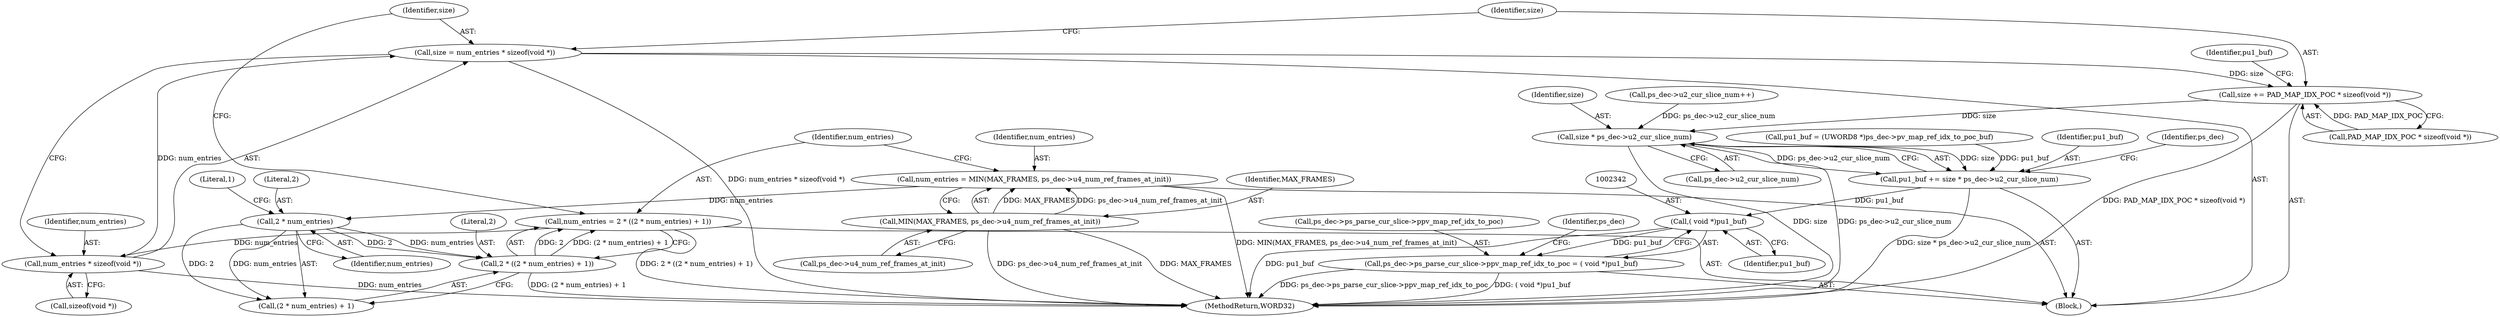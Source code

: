 digraph "0_Android_494561291a503840f385fbcd11d9bc5f4dc502b8_2@API" {
"1002309" [label="(Call,size = num_entries * sizeof(void *))"];
"1002311" [label="(Call,num_entries * sizeof(void *))"];
"1002300" [label="(Call,num_entries = 2 * ((2 * num_entries) + 1))"];
"1002302" [label="(Call,2 * ((2 * num_entries) + 1))"];
"1002305" [label="(Call,2 * num_entries)"];
"1002293" [label="(Call,num_entries = MIN(MAX_FRAMES, ps_dec->u4_num_ref_frames_at_init))"];
"1002295" [label="(Call,MIN(MAX_FRAMES, ps_dec->u4_num_ref_frames_at_init))"];
"1002315" [label="(Call,size += PAD_MAP_IDX_POC * sizeof(void *))"];
"1002330" [label="(Call,size * ps_dec->u2_cur_slice_num)"];
"1002328" [label="(Call,pu1_buf += size * ps_dec->u2_cur_slice_num)"];
"1002341" [label="(Call,( void *)pu1_buf)"];
"1002335" [label="(Call,ps_dec->ps_parse_cur_slice->ppv_map_ref_idx_to_poc = ( void *)pu1_buf)"];
"1002305" [label="(Call,2 * num_entries)"];
"1002332" [label="(Call,ps_dec->u2_cur_slice_num)"];
"1002341" [label="(Call,( void *)pu1_buf)"];
"1002304" [label="(Call,(2 * num_entries) + 1)"];
"1001128" [label="(Call,ps_dec->u2_cur_slice_num++)"];
"1002296" [label="(Identifier,MAX_FRAMES)"];
"1002335" [label="(Call,ps_dec->ps_parse_cur_slice->ppv_map_ref_idx_to_poc = ( void *)pu1_buf)"];
"1002328" [label="(Call,pu1_buf += size * ps_dec->u2_cur_slice_num)"];
"1002330" [label="(Call,size * ps_dec->u2_cur_slice_num)"];
"1002312" [label="(Identifier,num_entries)"];
"1002336" [label="(Call,ps_dec->ps_parse_cur_slice->ppv_map_ref_idx_to_poc)"];
"1002293" [label="(Call,num_entries = MIN(MAX_FRAMES, ps_dec->u4_num_ref_frames_at_init))"];
"1002308" [label="(Literal,1)"];
"1002321" [label="(Call,pu1_buf = (UWORD8 *)ps_dec->pv_map_ref_idx_to_poc_buf)"];
"1002331" [label="(Identifier,size)"];
"1002311" [label="(Call,num_entries * sizeof(void *))"];
"1002307" [label="(Identifier,num_entries)"];
"1002297" [label="(Call,ps_dec->u4_num_ref_frames_at_init)"];
"1002294" [label="(Identifier,num_entries)"];
"1002300" [label="(Call,num_entries = 2 * ((2 * num_entries) + 1))"];
"1002310" [label="(Identifier,size)"];
"1002303" [label="(Literal,2)"];
"1002329" [label="(Identifier,pu1_buf)"];
"1002317" [label="(Call,PAD_MAP_IDX_POC * sizeof(void *))"];
"1002316" [label="(Identifier,size)"];
"1002289" [label="(Block,)"];
"1002313" [label="(Call,sizeof(void *))"];
"1002322" [label="(Identifier,pu1_buf)"];
"1002544" [label="(MethodReturn,WORD32)"];
"1002302" [label="(Call,2 * ((2 * num_entries) + 1))"];
"1002338" [label="(Identifier,ps_dec)"];
"1002346" [label="(Identifier,ps_dec)"];
"1002343" [label="(Identifier,pu1_buf)"];
"1002315" [label="(Call,size += PAD_MAP_IDX_POC * sizeof(void *))"];
"1002295" [label="(Call,MIN(MAX_FRAMES, ps_dec->u4_num_ref_frames_at_init))"];
"1002301" [label="(Identifier,num_entries)"];
"1002306" [label="(Literal,2)"];
"1002309" [label="(Call,size = num_entries * sizeof(void *))"];
"1002309" -> "1002289"  [label="AST: "];
"1002309" -> "1002311"  [label="CFG: "];
"1002310" -> "1002309"  [label="AST: "];
"1002311" -> "1002309"  [label="AST: "];
"1002316" -> "1002309"  [label="CFG: "];
"1002309" -> "1002544"  [label="DDG: num_entries * sizeof(void *)"];
"1002311" -> "1002309"  [label="DDG: num_entries"];
"1002309" -> "1002315"  [label="DDG: size"];
"1002311" -> "1002313"  [label="CFG: "];
"1002312" -> "1002311"  [label="AST: "];
"1002313" -> "1002311"  [label="AST: "];
"1002311" -> "1002544"  [label="DDG: num_entries"];
"1002300" -> "1002311"  [label="DDG: num_entries"];
"1002300" -> "1002289"  [label="AST: "];
"1002300" -> "1002302"  [label="CFG: "];
"1002301" -> "1002300"  [label="AST: "];
"1002302" -> "1002300"  [label="AST: "];
"1002310" -> "1002300"  [label="CFG: "];
"1002300" -> "1002544"  [label="DDG: 2 * ((2 * num_entries) + 1)"];
"1002302" -> "1002300"  [label="DDG: 2"];
"1002302" -> "1002300"  [label="DDG: (2 * num_entries) + 1"];
"1002302" -> "1002304"  [label="CFG: "];
"1002303" -> "1002302"  [label="AST: "];
"1002304" -> "1002302"  [label="AST: "];
"1002302" -> "1002544"  [label="DDG: (2 * num_entries) + 1"];
"1002305" -> "1002302"  [label="DDG: 2"];
"1002305" -> "1002302"  [label="DDG: num_entries"];
"1002305" -> "1002304"  [label="AST: "];
"1002305" -> "1002307"  [label="CFG: "];
"1002306" -> "1002305"  [label="AST: "];
"1002307" -> "1002305"  [label="AST: "];
"1002308" -> "1002305"  [label="CFG: "];
"1002305" -> "1002304"  [label="DDG: 2"];
"1002305" -> "1002304"  [label="DDG: num_entries"];
"1002293" -> "1002305"  [label="DDG: num_entries"];
"1002293" -> "1002289"  [label="AST: "];
"1002293" -> "1002295"  [label="CFG: "];
"1002294" -> "1002293"  [label="AST: "];
"1002295" -> "1002293"  [label="AST: "];
"1002301" -> "1002293"  [label="CFG: "];
"1002293" -> "1002544"  [label="DDG: MIN(MAX_FRAMES, ps_dec->u4_num_ref_frames_at_init)"];
"1002295" -> "1002293"  [label="DDG: MAX_FRAMES"];
"1002295" -> "1002293"  [label="DDG: ps_dec->u4_num_ref_frames_at_init"];
"1002295" -> "1002297"  [label="CFG: "];
"1002296" -> "1002295"  [label="AST: "];
"1002297" -> "1002295"  [label="AST: "];
"1002295" -> "1002544"  [label="DDG: ps_dec->u4_num_ref_frames_at_init"];
"1002295" -> "1002544"  [label="DDG: MAX_FRAMES"];
"1002315" -> "1002289"  [label="AST: "];
"1002315" -> "1002317"  [label="CFG: "];
"1002316" -> "1002315"  [label="AST: "];
"1002317" -> "1002315"  [label="AST: "];
"1002322" -> "1002315"  [label="CFG: "];
"1002315" -> "1002544"  [label="DDG: PAD_MAP_IDX_POC * sizeof(void *)"];
"1002317" -> "1002315"  [label="DDG: PAD_MAP_IDX_POC"];
"1002315" -> "1002330"  [label="DDG: size"];
"1002330" -> "1002328"  [label="AST: "];
"1002330" -> "1002332"  [label="CFG: "];
"1002331" -> "1002330"  [label="AST: "];
"1002332" -> "1002330"  [label="AST: "];
"1002328" -> "1002330"  [label="CFG: "];
"1002330" -> "1002544"  [label="DDG: size"];
"1002330" -> "1002544"  [label="DDG: ps_dec->u2_cur_slice_num"];
"1002330" -> "1002328"  [label="DDG: size"];
"1002330" -> "1002328"  [label="DDG: ps_dec->u2_cur_slice_num"];
"1001128" -> "1002330"  [label="DDG: ps_dec->u2_cur_slice_num"];
"1002328" -> "1002289"  [label="AST: "];
"1002329" -> "1002328"  [label="AST: "];
"1002338" -> "1002328"  [label="CFG: "];
"1002328" -> "1002544"  [label="DDG: size * ps_dec->u2_cur_slice_num"];
"1002321" -> "1002328"  [label="DDG: pu1_buf"];
"1002328" -> "1002341"  [label="DDG: pu1_buf"];
"1002341" -> "1002335"  [label="AST: "];
"1002341" -> "1002343"  [label="CFG: "];
"1002342" -> "1002341"  [label="AST: "];
"1002343" -> "1002341"  [label="AST: "];
"1002335" -> "1002341"  [label="CFG: "];
"1002341" -> "1002544"  [label="DDG: pu1_buf"];
"1002341" -> "1002335"  [label="DDG: pu1_buf"];
"1002335" -> "1002289"  [label="AST: "];
"1002336" -> "1002335"  [label="AST: "];
"1002346" -> "1002335"  [label="CFG: "];
"1002335" -> "1002544"  [label="DDG: ps_dec->ps_parse_cur_slice->ppv_map_ref_idx_to_poc"];
"1002335" -> "1002544"  [label="DDG: ( void *)pu1_buf"];
}
